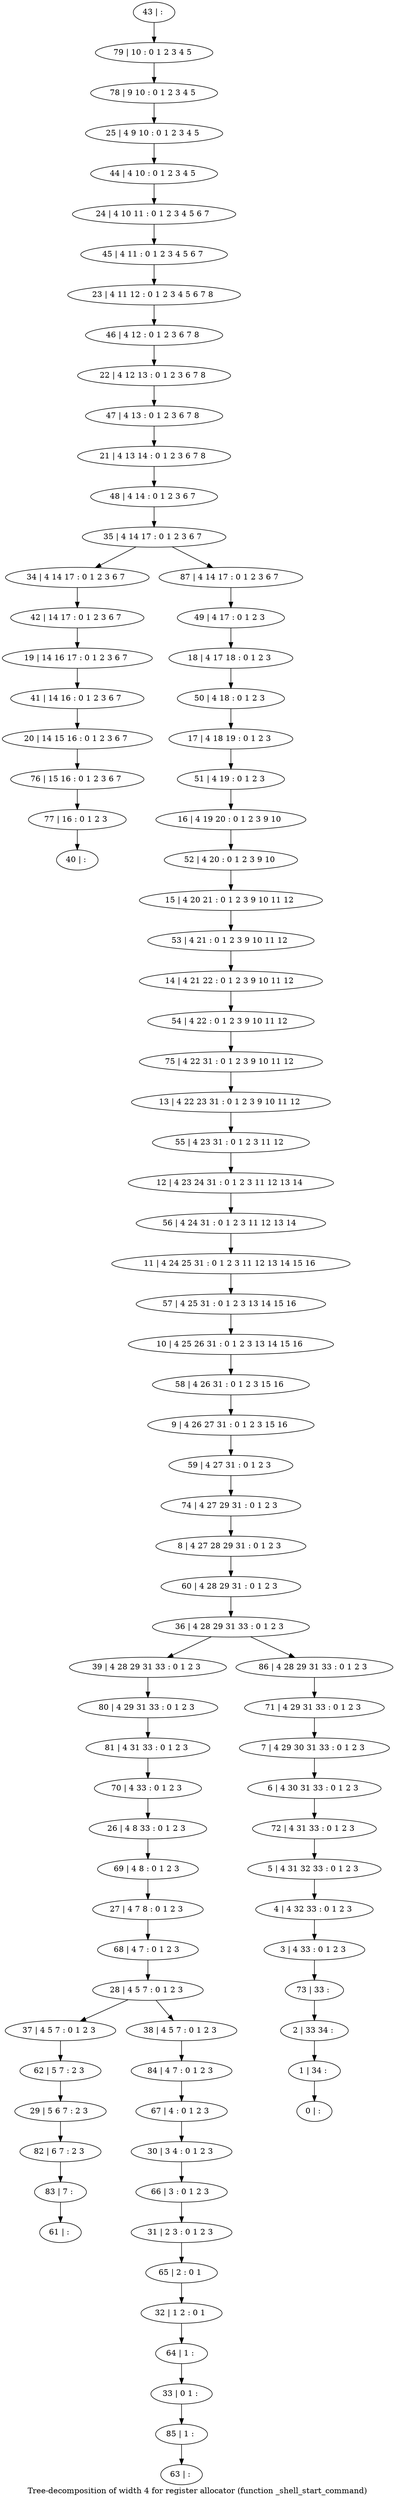 digraph G {
graph [label="Tree-decomposition of width 4 for register allocator (function _shell_start_command)"]
0[label="0 | : "];
1[label="1 | 34 : "];
2[label="2 | 33 34 : "];
3[label="3 | 4 33 : 0 1 2 3 "];
4[label="4 | 4 32 33 : 0 1 2 3 "];
5[label="5 | 4 31 32 33 : 0 1 2 3 "];
6[label="6 | 4 30 31 33 : 0 1 2 3 "];
7[label="7 | 4 29 30 31 33 : 0 1 2 3 "];
8[label="8 | 4 27 28 29 31 : 0 1 2 3 "];
9[label="9 | 4 26 27 31 : 0 1 2 3 15 16 "];
10[label="10 | 4 25 26 31 : 0 1 2 3 13 14 15 16 "];
11[label="11 | 4 24 25 31 : 0 1 2 3 11 12 13 14 15 16 "];
12[label="12 | 4 23 24 31 : 0 1 2 3 11 12 13 14 "];
13[label="13 | 4 22 23 31 : 0 1 2 3 9 10 11 12 "];
14[label="14 | 4 21 22 : 0 1 2 3 9 10 11 12 "];
15[label="15 | 4 20 21 : 0 1 2 3 9 10 11 12 "];
16[label="16 | 4 19 20 : 0 1 2 3 9 10 "];
17[label="17 | 4 18 19 : 0 1 2 3 "];
18[label="18 | 4 17 18 : 0 1 2 3 "];
19[label="19 | 14 16 17 : 0 1 2 3 6 7 "];
20[label="20 | 14 15 16 : 0 1 2 3 6 7 "];
21[label="21 | 4 13 14 : 0 1 2 3 6 7 8 "];
22[label="22 | 4 12 13 : 0 1 2 3 6 7 8 "];
23[label="23 | 4 11 12 : 0 1 2 3 4 5 6 7 8 "];
24[label="24 | 4 10 11 : 0 1 2 3 4 5 6 7 "];
25[label="25 | 4 9 10 : 0 1 2 3 4 5 "];
26[label="26 | 4 8 33 : 0 1 2 3 "];
27[label="27 | 4 7 8 : 0 1 2 3 "];
28[label="28 | 4 5 7 : 0 1 2 3 "];
29[label="29 | 5 6 7 : 2 3 "];
30[label="30 | 3 4 : 0 1 2 3 "];
31[label="31 | 2 3 : 0 1 2 3 "];
32[label="32 | 1 2 : 0 1 "];
33[label="33 | 0 1 : "];
34[label="34 | 4 14 17 : 0 1 2 3 6 7 "];
35[label="35 | 4 14 17 : 0 1 2 3 6 7 "];
36[label="36 | 4 28 29 31 33 : 0 1 2 3 "];
37[label="37 | 4 5 7 : 0 1 2 3 "];
38[label="38 | 4 5 7 : 0 1 2 3 "];
39[label="39 | 4 28 29 31 33 : 0 1 2 3 "];
40[label="40 | : "];
41[label="41 | 14 16 : 0 1 2 3 6 7 "];
42[label="42 | 14 17 : 0 1 2 3 6 7 "];
43[label="43 | : "];
44[label="44 | 4 10 : 0 1 2 3 4 5 "];
45[label="45 | 4 11 : 0 1 2 3 4 5 6 7 "];
46[label="46 | 4 12 : 0 1 2 3 6 7 8 "];
47[label="47 | 4 13 : 0 1 2 3 6 7 8 "];
48[label="48 | 4 14 : 0 1 2 3 6 7 "];
49[label="49 | 4 17 : 0 1 2 3 "];
50[label="50 | 4 18 : 0 1 2 3 "];
51[label="51 | 4 19 : 0 1 2 3 "];
52[label="52 | 4 20 : 0 1 2 3 9 10 "];
53[label="53 | 4 21 : 0 1 2 3 9 10 11 12 "];
54[label="54 | 4 22 : 0 1 2 3 9 10 11 12 "];
55[label="55 | 4 23 31 : 0 1 2 3 11 12 "];
56[label="56 | 4 24 31 : 0 1 2 3 11 12 13 14 "];
57[label="57 | 4 25 31 : 0 1 2 3 13 14 15 16 "];
58[label="58 | 4 26 31 : 0 1 2 3 15 16 "];
59[label="59 | 4 27 31 : 0 1 2 3 "];
60[label="60 | 4 28 29 31 : 0 1 2 3 "];
61[label="61 | : "];
62[label="62 | 5 7 : 2 3 "];
63[label="63 | : "];
64[label="64 | 1 : "];
65[label="65 | 2 : 0 1 "];
66[label="66 | 3 : 0 1 2 3 "];
67[label="67 | 4 : 0 1 2 3 "];
68[label="68 | 4 7 : 0 1 2 3 "];
69[label="69 | 4 8 : 0 1 2 3 "];
70[label="70 | 4 33 : 0 1 2 3 "];
71[label="71 | 4 29 31 33 : 0 1 2 3 "];
72[label="72 | 4 31 33 : 0 1 2 3 "];
73[label="73 | 33 : "];
74[label="74 | 4 27 29 31 : 0 1 2 3 "];
75[label="75 | 4 22 31 : 0 1 2 3 9 10 11 12 "];
76[label="76 | 15 16 : 0 1 2 3 6 7 "];
77[label="77 | 16 : 0 1 2 3 "];
78[label="78 | 9 10 : 0 1 2 3 4 5 "];
79[label="79 | 10 : 0 1 2 3 4 5 "];
80[label="80 | 4 29 31 33 : 0 1 2 3 "];
81[label="81 | 4 31 33 : 0 1 2 3 "];
82[label="82 | 6 7 : 2 3 "];
83[label="83 | 7 : "];
84[label="84 | 4 7 : 0 1 2 3 "];
85[label="85 | 1 : "];
86[label="86 | 4 28 29 31 33 : 0 1 2 3 "];
87[label="87 | 4 14 17 : 0 1 2 3 6 7 "];
28->37 ;
28->38 ;
41->20 ;
19->41 ;
42->19 ;
34->42 ;
62->29 ;
37->62 ;
64->33 ;
32->64 ;
65->32 ;
31->65 ;
66->31 ;
30->66 ;
67->30 ;
68->28 ;
27->68 ;
69->27 ;
26->69 ;
70->26 ;
20->76 ;
77->40 ;
76->77 ;
39->80 ;
81->70 ;
80->81 ;
29->82 ;
83->61 ;
82->83 ;
84->67 ;
38->84 ;
85->63 ;
33->85 ;
43->79 ;
79->78 ;
78->25 ;
25->44 ;
44->24 ;
24->45 ;
45->23 ;
23->46 ;
46->22 ;
22->47 ;
47->21 ;
21->48 ;
48->35 ;
49->18 ;
18->50 ;
50->17 ;
17->51 ;
51->16 ;
16->52 ;
52->15 ;
15->53 ;
53->14 ;
14->54 ;
54->75 ;
75->13 ;
13->55 ;
55->12 ;
12->56 ;
56->11 ;
11->57 ;
57->10 ;
10->58 ;
58->9 ;
9->59 ;
59->74 ;
74->8 ;
8->60 ;
60->36 ;
71->7 ;
7->6 ;
6->72 ;
72->5 ;
5->4 ;
4->3 ;
3->73 ;
73->2 ;
2->1 ;
1->0 ;
86->71 ;
87->49 ;
36->39 ;
36->86 ;
35->34 ;
35->87 ;
}

